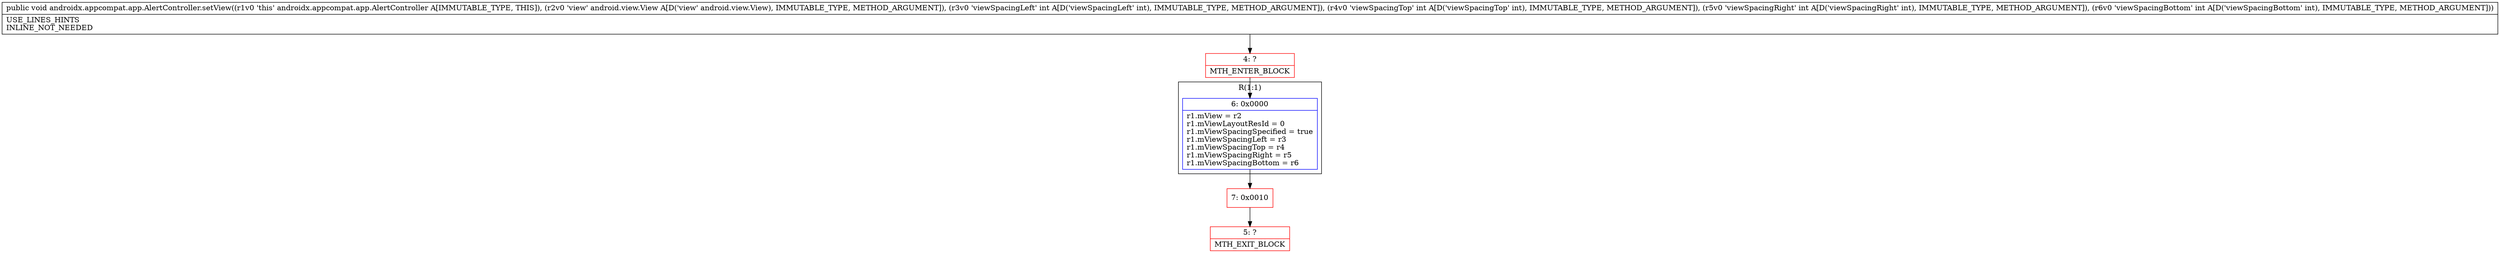 digraph "CFG forandroidx.appcompat.app.AlertController.setView(Landroid\/view\/View;IIII)V" {
subgraph cluster_Region_1255095770 {
label = "R(1:1)";
node [shape=record,color=blue];
Node_6 [shape=record,label="{6\:\ 0x0000|r1.mView = r2\lr1.mViewLayoutResId = 0\lr1.mViewSpacingSpecified = true\lr1.mViewSpacingLeft = r3\lr1.mViewSpacingTop = r4\lr1.mViewSpacingRight = r5\lr1.mViewSpacingBottom = r6\l}"];
}
Node_4 [shape=record,color=red,label="{4\:\ ?|MTH_ENTER_BLOCK\l}"];
Node_7 [shape=record,color=red,label="{7\:\ 0x0010}"];
Node_5 [shape=record,color=red,label="{5\:\ ?|MTH_EXIT_BLOCK\l}"];
MethodNode[shape=record,label="{public void androidx.appcompat.app.AlertController.setView((r1v0 'this' androidx.appcompat.app.AlertController A[IMMUTABLE_TYPE, THIS]), (r2v0 'view' android.view.View A[D('view' android.view.View), IMMUTABLE_TYPE, METHOD_ARGUMENT]), (r3v0 'viewSpacingLeft' int A[D('viewSpacingLeft' int), IMMUTABLE_TYPE, METHOD_ARGUMENT]), (r4v0 'viewSpacingTop' int A[D('viewSpacingTop' int), IMMUTABLE_TYPE, METHOD_ARGUMENT]), (r5v0 'viewSpacingRight' int A[D('viewSpacingRight' int), IMMUTABLE_TYPE, METHOD_ARGUMENT]), (r6v0 'viewSpacingBottom' int A[D('viewSpacingBottom' int), IMMUTABLE_TYPE, METHOD_ARGUMENT]))  | USE_LINES_HINTS\lINLINE_NOT_NEEDED\l}"];
MethodNode -> Node_4;Node_6 -> Node_7;
Node_4 -> Node_6;
Node_7 -> Node_5;
}


